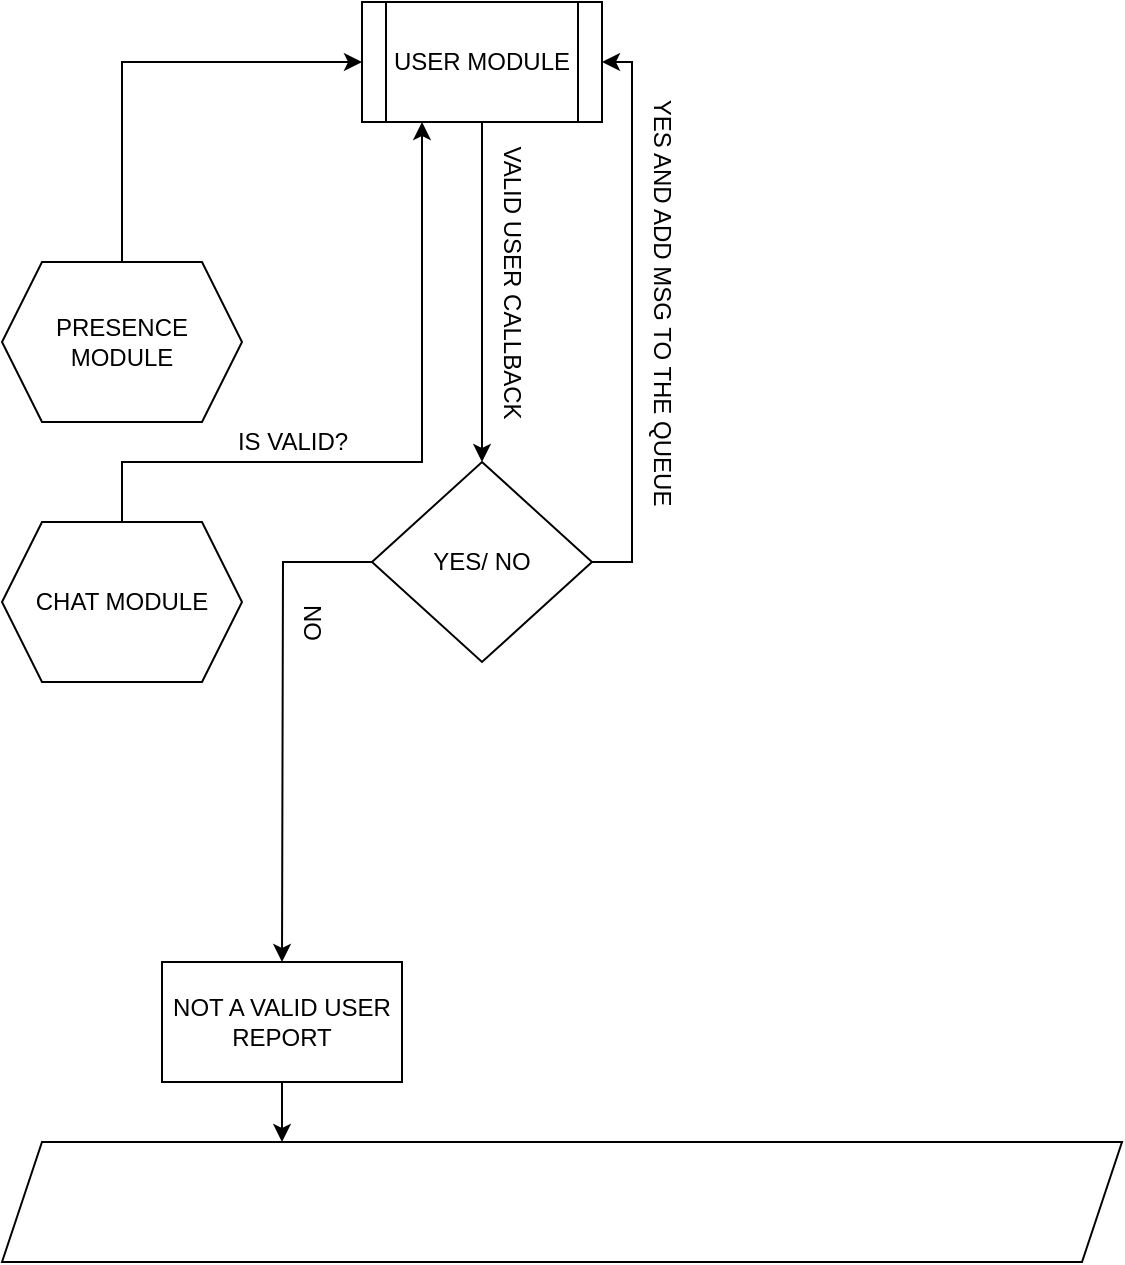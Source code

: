 <mxfile version="15.3.7" type="github">
  <diagram id="FBbiR5uJlQiM5yGE_pA_" name="Page-1">
    <mxGraphModel dx="826" dy="461" grid="1" gridSize="10" guides="1" tooltips="1" connect="1" arrows="1" fold="1" page="1" pageScale="1" pageWidth="827" pageHeight="1169" math="0" shadow="0">
      <root>
        <mxCell id="0" />
        <mxCell id="1" parent="0" />
        <mxCell id="Hqe99daUW89fWSJLYfZv-10" style="edgeStyle=orthogonalEdgeStyle;rounded=0;orthogonalLoop=1;jettySize=auto;html=1;exitX=0.5;exitY=1;exitDx=0;exitDy=0;" edge="1" parent="1" source="Hqe99daUW89fWSJLYfZv-1">
          <mxGeometry relative="1" as="geometry">
            <mxPoint x="340" y="300" as="targetPoint" />
          </mxGeometry>
        </mxCell>
        <mxCell id="Hqe99daUW89fWSJLYfZv-1" value="USER MODULE" style="shape=process;whiteSpace=wrap;html=1;backgroundOutline=1;" vertex="1" parent="1">
          <mxGeometry x="280" y="70" width="120" height="60" as="geometry" />
        </mxCell>
        <mxCell id="Hqe99daUW89fWSJLYfZv-3" style="edgeStyle=orthogonalEdgeStyle;rounded=0;orthogonalLoop=1;jettySize=auto;html=1;exitX=0.5;exitY=0;exitDx=0;exitDy=0;entryX=0;entryY=0.5;entryDx=0;entryDy=0;" edge="1" parent="1" source="Hqe99daUW89fWSJLYfZv-2" target="Hqe99daUW89fWSJLYfZv-1">
          <mxGeometry relative="1" as="geometry" />
        </mxCell>
        <mxCell id="Hqe99daUW89fWSJLYfZv-2" value="PRESENCE MODULE" style="shape=hexagon;perimeter=hexagonPerimeter2;whiteSpace=wrap;html=1;fixedSize=1;" vertex="1" parent="1">
          <mxGeometry x="100" y="200" width="120" height="80" as="geometry" />
        </mxCell>
        <mxCell id="Hqe99daUW89fWSJLYfZv-5" style="edgeStyle=orthogonalEdgeStyle;rounded=0;orthogonalLoop=1;jettySize=auto;html=1;exitX=0.5;exitY=0;exitDx=0;exitDy=0;entryX=0.25;entryY=1;entryDx=0;entryDy=0;" edge="1" parent="1" source="Hqe99daUW89fWSJLYfZv-4" target="Hqe99daUW89fWSJLYfZv-1">
          <mxGeometry relative="1" as="geometry">
            <Array as="points">
              <mxPoint x="160" y="300" />
              <mxPoint x="310" y="300" />
            </Array>
          </mxGeometry>
        </mxCell>
        <mxCell id="Hqe99daUW89fWSJLYfZv-4" value="CHAT MODULE" style="shape=hexagon;perimeter=hexagonPerimeter2;whiteSpace=wrap;html=1;fixedSize=1;" vertex="1" parent="1">
          <mxGeometry x="100" y="330" width="120" height="80" as="geometry" />
        </mxCell>
        <mxCell id="Hqe99daUW89fWSJLYfZv-6" value="IS VALID?" style="text;html=1;align=center;verticalAlign=middle;resizable=0;points=[];autosize=1;strokeColor=none;fillColor=none;" vertex="1" parent="1">
          <mxGeometry x="210" y="280" width="70" height="20" as="geometry" />
        </mxCell>
        <mxCell id="Hqe99daUW89fWSJLYfZv-12" style="edgeStyle=orthogonalEdgeStyle;rounded=0;orthogonalLoop=1;jettySize=auto;html=1;exitX=1;exitY=0.5;exitDx=0;exitDy=0;entryX=1;entryY=0.5;entryDx=0;entryDy=0;" edge="1" parent="1" source="Hqe99daUW89fWSJLYfZv-11" target="Hqe99daUW89fWSJLYfZv-1">
          <mxGeometry relative="1" as="geometry">
            <mxPoint x="450" y="220" as="targetPoint" />
          </mxGeometry>
        </mxCell>
        <mxCell id="Hqe99daUW89fWSJLYfZv-14" style="edgeStyle=orthogonalEdgeStyle;rounded=0;orthogonalLoop=1;jettySize=auto;html=1;exitX=0;exitY=0.5;exitDx=0;exitDy=0;" edge="1" parent="1" source="Hqe99daUW89fWSJLYfZv-11">
          <mxGeometry relative="1" as="geometry">
            <mxPoint x="240" y="550" as="targetPoint" />
          </mxGeometry>
        </mxCell>
        <mxCell id="Hqe99daUW89fWSJLYfZv-11" value="YES/ NO" style="rhombus;whiteSpace=wrap;html=1;" vertex="1" parent="1">
          <mxGeometry x="285" y="300" width="110" height="100" as="geometry" />
        </mxCell>
        <mxCell id="Hqe99daUW89fWSJLYfZv-13" value="YES AND ADD MSG TO THE QUEUE" style="text;html=1;align=center;verticalAlign=middle;resizable=0;points=[];autosize=1;strokeColor=none;fillColor=none;rotation=90;" vertex="1" parent="1">
          <mxGeometry x="320" y="210" width="220" height="20" as="geometry" />
        </mxCell>
        <mxCell id="Hqe99daUW89fWSJLYfZv-15" value="NO" style="text;html=1;align=center;verticalAlign=middle;resizable=0;points=[];autosize=1;strokeColor=none;fillColor=none;rotation=90;" vertex="1" parent="1">
          <mxGeometry x="240" y="370" width="30" height="20" as="geometry" />
        </mxCell>
        <mxCell id="Hqe99daUW89fWSJLYfZv-16" value="VALID USER CALLBACK" style="text;html=1;align=center;verticalAlign=middle;resizable=0;points=[];autosize=1;strokeColor=none;fillColor=none;rotation=90;" vertex="1" parent="1">
          <mxGeometry x="280" y="200" width="150" height="20" as="geometry" />
        </mxCell>
        <mxCell id="Hqe99daUW89fWSJLYfZv-17" value="" style="shape=parallelogram;perimeter=parallelogramPerimeter;whiteSpace=wrap;html=1;fixedSize=1;" vertex="1" parent="1">
          <mxGeometry x="100" y="640" width="560" height="60" as="geometry" />
        </mxCell>
        <mxCell id="Hqe99daUW89fWSJLYfZv-22" style="edgeStyle=orthogonalEdgeStyle;rounded=0;orthogonalLoop=1;jettySize=auto;html=1;exitX=0.5;exitY=1;exitDx=0;exitDy=0;entryX=0.25;entryY=0;entryDx=0;entryDy=0;" edge="1" parent="1" source="Hqe99daUW89fWSJLYfZv-21" target="Hqe99daUW89fWSJLYfZv-17">
          <mxGeometry relative="1" as="geometry" />
        </mxCell>
        <mxCell id="Hqe99daUW89fWSJLYfZv-21" value="NOT A VALID USER REPORT" style="rounded=0;whiteSpace=wrap;html=1;" vertex="1" parent="1">
          <mxGeometry x="180" y="550" width="120" height="60" as="geometry" />
        </mxCell>
      </root>
    </mxGraphModel>
  </diagram>
</mxfile>
